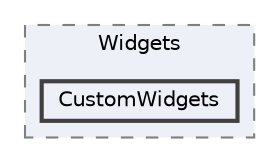 digraph "C:/Users/patri/Documents/QConfigurableDashboard/src/Widgets/CustomWidgets"
{
 // LATEX_PDF_SIZE
  bgcolor="transparent";
  edge [fontname=Helvetica,fontsize=10,labelfontname=Helvetica,labelfontsize=10];
  node [fontname=Helvetica,fontsize=10,shape=box,height=0.2,width=0.4];
  compound=true
  subgraph clusterdir_f496ee0beab09f0a3344d9aae38213f1 {
    graph [ bgcolor="#edf0f7", pencolor="grey50", label="Widgets", fontname=Helvetica,fontsize=10 style="filled,dashed", URL="dir_f496ee0beab09f0a3344d9aae38213f1.html",tooltip=""]
  dir_ae8c483e2ad1240a1c6c39b8628474a7 [label="CustomWidgets", fillcolor="#edf0f7", color="grey25", style="filled,bold", URL="dir_ae8c483e2ad1240a1c6c39b8628474a7.html",tooltip=""];
  }
}
